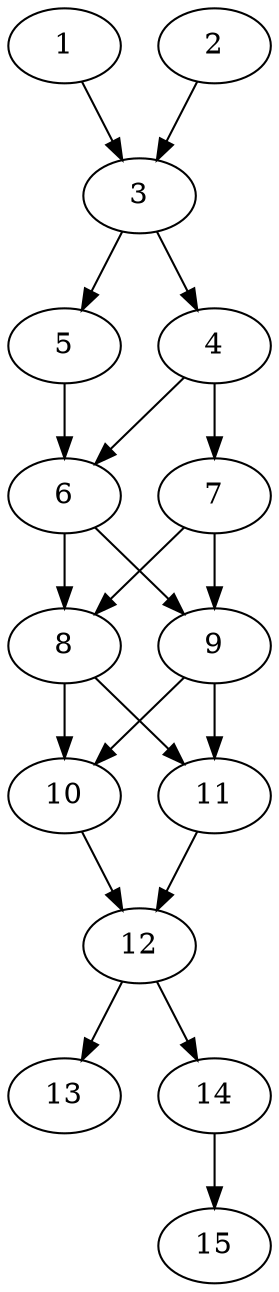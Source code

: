 // DAG automatically generated by daggen at Thu Oct  3 13:59:27 2019
// ./daggen --dot -n 15 --ccr 0.5 --fat 0.3 --regular 0.5 --density 0.6 --mindata 5242880 --maxdata 52428800 
digraph G {
  1 [size="51365888", alpha="0.12", expect_size="25682944"] 
  1 -> 3 [size ="25682944"]
  2 [size="21954560", alpha="0.08", expect_size="10977280"] 
  2 -> 3 [size ="10977280"]
  3 [size="49580032", alpha="0.11", expect_size="24790016"] 
  3 -> 4 [size ="24790016"]
  3 -> 5 [size ="24790016"]
  4 [size="17762304", alpha="0.18", expect_size="8881152"] 
  4 -> 6 [size ="8881152"]
  4 -> 7 [size ="8881152"]
  5 [size="21559296", alpha="0.16", expect_size="10779648"] 
  5 -> 6 [size ="10779648"]
  6 [size="41316352", alpha="0.17", expect_size="20658176"] 
  6 -> 8 [size ="20658176"]
  6 -> 9 [size ="20658176"]
  7 [size="39192576", alpha="0.01", expect_size="19596288"] 
  7 -> 8 [size ="19596288"]
  7 -> 9 [size ="19596288"]
  8 [size="78172160", alpha="0.05", expect_size="39086080"] 
  8 -> 10 [size ="39086080"]
  8 -> 11 [size ="39086080"]
  9 [size="76025856", alpha="0.00", expect_size="38012928"] 
  9 -> 10 [size ="38012928"]
  9 -> 11 [size ="38012928"]
  10 [size="43937792", alpha="0.13", expect_size="21968896"] 
  10 -> 12 [size ="21968896"]
  11 [size="97929216", alpha="0.09", expect_size="48964608"] 
  11 -> 12 [size ="48964608"]
  12 [size="61403136", alpha="0.19", expect_size="30701568"] 
  12 -> 13 [size ="30701568"]
  12 -> 14 [size ="30701568"]
  13 [size="100249600", alpha="0.08", expect_size="50124800"] 
  14 [size="57294848", alpha="0.16", expect_size="28647424"] 
  14 -> 15 [size ="28647424"]
  15 [size="46082048", alpha="0.18", expect_size="23041024"] 
}

